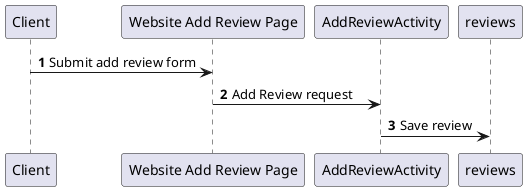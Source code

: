 @startuml
'https://plantuml.com/sequence-diagram

autonumber

Client -> "Website Add Review Page": Submit add review form
"Website Add Review Page" -> AddReviewActivity :Add Review request
AddReviewActivity-> reviews: Save review



@enduml